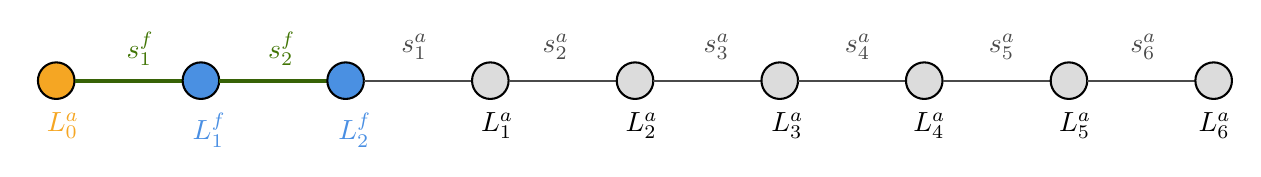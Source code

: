 

\tikzset{every picture/.style={line width=0.75pt}} %

\begin{tikzpicture}[x=0.75pt,y=0.75pt,yscale=-1,xscale=1]

\draw  [fill={rgb, 255:red, 245; green, 166; blue, 35 }  ,fill opacity=1 ] (39.67,105.17) .. controls (39.67,100.3) and (43.61,96.36) .. (48.48,96.36) .. controls (53.34,96.36) and (57.29,100.3) .. (57.29,105.17) .. controls (57.29,110.03) and (53.34,113.98) .. (48.48,113.98) .. controls (43.61,113.98) and (39.67,110.03) .. (39.67,105.17) -- cycle ;
\draw [color={rgb, 255:red, 55; green, 98; blue, 6 }  ,draw opacity=1 ][line width=1.5]    (57.29,105.17) -- (109.38,105.17) ;
\draw  [fill={rgb, 255:red, 74; green, 144; blue, 226 }  ,fill opacity=1 ] (109.38,105.17) .. controls (109.38,100.3) and (113.33,96.36) .. (118.19,96.36) .. controls (123.06,96.36) and (127,100.3) .. (127,105.17) .. controls (127,110.03) and (123.06,113.98) .. (118.19,113.98) .. controls (113.33,113.98) and (109.38,110.03) .. (109.38,105.17) -- cycle ;
\draw [color={rgb, 255:red, 55; green, 98; blue, 6 }  ,draw opacity=1 ][line width=1.5]    (127,105.17) -- (179.1,105.17) ;
\draw  [fill={rgb, 255:red, 74; green, 144; blue, 226 }  ,fill opacity=1 ] (179.1,105.17) .. controls (179.1,100.3) and (183.05,96.36) .. (187.91,96.36) .. controls (192.78,96.36) and (196.72,100.3) .. (196.72,105.17) .. controls (196.72,110.03) and (192.78,113.98) .. (187.91,113.98) .. controls (183.05,113.98) and (179.1,110.03) .. (179.1,105.17) -- cycle ;
\draw [color={rgb, 255:red, 74; green, 74; blue, 74 }  ,draw opacity=1 ]   (196.72,105.17) -- (248.82,105.17) ;
\draw  [fill={rgb, 255:red, 220; green, 220; blue, 220 }  ,fill opacity=1 ] (248.82,105.17) .. controls (248.82,100.3) and (252.76,96.36) .. (257.63,96.36) .. controls (262.5,96.36) and (266.44,100.3) .. (266.44,105.17) .. controls (266.44,110.03) and (262.5,113.98) .. (257.63,113.98) .. controls (252.76,113.98) and (248.82,110.03) .. (248.82,105.17) -- cycle ;
\draw [color={rgb, 255:red, 74; green, 74; blue, 74 }  ,draw opacity=1 ]   (266.44,105.17) -- (318.54,105.17) ;
\draw  [fill={rgb, 255:red, 220; green, 220; blue, 220 }  ,fill opacity=1 ] (318.54,105.17) .. controls (318.54,100.3) and (322.48,96.36) .. (327.35,96.36) .. controls (332.21,96.36) and (336.16,100.3) .. (336.16,105.17) .. controls (336.16,110.03) and (332.21,113.98) .. (327.35,113.98) .. controls (322.48,113.98) and (318.54,110.03) .. (318.54,105.17) -- cycle ;
\draw [color={rgb, 255:red, 74; green, 74; blue, 74 }  ,draw opacity=1 ]   (336.16,105.17) -- (388.26,105.17) ;
\draw  [fill={rgb, 255:red, 220; green, 220; blue, 220 }  ,fill opacity=1 ] (388.26,105.17) .. controls (388.26,100.3) and (392.2,96.36) .. (397.07,96.36) .. controls (401.93,96.36) and (405.88,100.3) .. (405.88,105.17) .. controls (405.88,110.03) and (401.93,113.98) .. (397.07,113.98) .. controls (392.2,113.98) and (388.26,110.03) .. (388.26,105.17) -- cycle ;
\draw [color={rgb, 255:red, 74; green, 74; blue, 74 }  ,draw opacity=1 ]   (405.88,105.17) -- (457.97,105.17) ;
\draw  [fill={rgb, 255:red, 220; green, 220; blue, 220 }  ,fill opacity=1 ] (457.88,105.17) .. controls (457.88,100.3) and (461.82,96.36) .. (466.69,96.36) .. controls (471.56,96.36) and (475.5,100.3) .. (475.5,105.17) .. controls (475.5,110.03) and (471.56,113.98) .. (466.69,113.98) .. controls (461.82,113.98) and (457.88,110.03) .. (457.88,105.17) -- cycle ;
\draw [color={rgb, 255:red, 74; green, 74; blue, 74 }  ,draw opacity=1 ]   (475.5,105.17) -- (527.6,105.17) ;
\draw  [fill={rgb, 255:red, 220; green, 220; blue, 220 }  ,fill opacity=1 ] (527.6,105.17) .. controls (527.6,100.3) and (531.54,96.36) .. (536.41,96.36) .. controls (541.27,96.36) and (545.22,100.3) .. (545.22,105.17) .. controls (545.22,110.03) and (541.27,113.98) .. (536.41,113.98) .. controls (531.54,113.98) and (527.6,110.03) .. (527.6,105.17) -- cycle ;
\draw [color={rgb, 255:red, 74; green, 74; blue, 74 }  ,draw opacity=1 ]   (545.22,105.17) -- (597.32,105.17) ;
\draw  [fill={rgb, 255:red, 220; green, 220; blue, 220 }  ,fill opacity=1 ] (597.32,105.17) .. controls (597.32,100.3) and (601.26,96.36) .. (606.13,96.36) .. controls (610.99,96.36) and (614.94,100.3) .. (614.94,105.17) .. controls (614.94,110.03) and (610.99,113.98) .. (606.13,113.98) .. controls (601.26,113.98) and (597.32,110.03) .. (597.32,105.17) -- cycle ;

\draw (42.46,119.28) node [anchor=north west][inner sep=0.75pt]  [color={rgb, 255:red, 245; green, 166; blue, 35 }  ,opacity=1 ]  {$L_{0}^{a}$};
\draw (112.72,119.28) node [anchor=north west][inner sep=0.75pt]  [color={rgb, 255:red, 74; green, 144; blue, 226 }  ,opacity=1 ]  {$\textcolor[rgb]{0.29,0.56,0.89}{L_{1}^{f}}$};
\draw (80.96,80.14) node [anchor=north west][inner sep=0.75pt]  [color={rgb, 255:red, 65; green, 117; blue, 5 }  ,opacity=1 ]  {$s_{1}^{f}$};
\draw (149.05,80.14) node [anchor=north west][inner sep=0.75pt]  [color={rgb, 255:red, 65; green, 117; blue, 5 }  ,opacity=1 ]  {$s_{2}^{f}$};
\draw (182.92,119.28) node [anchor=north west][inner sep=0.75pt]  [color={rgb, 255:red, 74; green, 144; blue, 226 }  ,opacity=1 ]  {$\textcolor[rgb]{0.29,0.56,0.89}{L}\textcolor[rgb]{0.29,0.56,0.89}{_{2}^{f}}$};
\draw (251.67,119.28) node [anchor=north west][inner sep=0.75pt]    {$L_{1}^{a}$};
\draw (321.28,119.28) node [anchor=north west][inner sep=0.75pt]    {$L_{2}^{a}$};
\draw (391.48,119.28) node [anchor=north west][inner sep=0.75pt]    {$L_{3}^{a}$};
\draw (459.92,119.28) node [anchor=north west][inner sep=0.75pt]    {$L_{4}^{a}$};
\draw (530.12,119.28) node [anchor=north west][inner sep=0.75pt]    {$L_{5}^{a}$};
\draw (597.39,119.28) node [anchor=north west][inner sep=0.75pt]    {$L_{6}^{a}$};
\draw (213.23,81.14) node [anchor=north west][inner sep=0.75pt]  [color={rgb, 255:red, 74; green, 74; blue, 74 }  ,opacity=1 ]  {$s_{1}^{a}$};
\draw (281.32,81.14) node [anchor=north west][inner sep=0.75pt]  [color={rgb, 255:red, 74; green, 74; blue, 74 }  ,opacity=1 ]  {$s_{2}^{a}$};
\draw (358.88,81.14) node [anchor=north west][inner sep=0.75pt]  [color={rgb, 255:red, 74; green, 74; blue, 74 }  ,opacity=1 ]  {$s_{3}^{a}$};
\draw (426.98,81.14) node [anchor=north west][inner sep=0.75pt]  [color={rgb, 255:red, 74; green, 74; blue, 74 }  ,opacity=1 ]  {$s_{4}^{a}$};
\draw (496.35,81.14) node [anchor=north west][inner sep=0.75pt]  [color={rgb, 255:red, 74; green, 74; blue, 74 }  ,opacity=1 ]  {$s_{5}^{a}$};
\draw (564.45,81.14) node [anchor=north west][inner sep=0.75pt]  [color={rgb, 255:red, 74; green, 74; blue, 74 }  ,opacity=1 ]  {$s_{6}^{a}$};


\end{tikzpicture}
